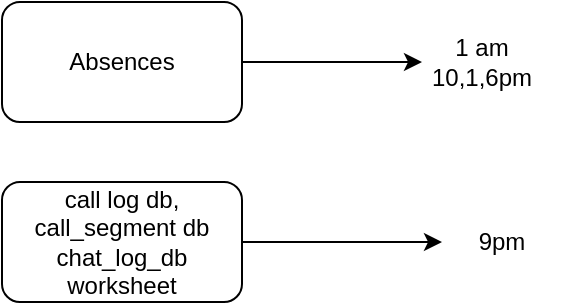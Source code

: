 <mxfile version="21.0.6" type="github">
  <diagram name="Page-1" id="G8UHk-BXakolLkXAZOUy">
    <mxGraphModel dx="956" dy="589" grid="1" gridSize="10" guides="1" tooltips="1" connect="1" arrows="1" fold="1" page="1" pageScale="1" pageWidth="850" pageHeight="1100" math="0" shadow="0">
      <root>
        <mxCell id="0" />
        <mxCell id="1" parent="0" />
        <mxCell id="Uq6to1hUbjJZjJbRwPlg-3" style="edgeStyle=orthogonalEdgeStyle;rounded=0;orthogonalLoop=1;jettySize=auto;html=1;" parent="1" source="Uq6to1hUbjJZjJbRwPlg-1" target="Uq6to1hUbjJZjJbRwPlg-2" edge="1">
          <mxGeometry relative="1" as="geometry" />
        </mxCell>
        <mxCell id="Uq6to1hUbjJZjJbRwPlg-1" value="Absences" style="rounded=1;whiteSpace=wrap;html=1;" parent="1" vertex="1">
          <mxGeometry x="90" y="90" width="120" height="60" as="geometry" />
        </mxCell>
        <mxCell id="Uq6to1hUbjJZjJbRwPlg-2" value="1 am&lt;br&gt;10,1,6pm" style="text;html=1;strokeColor=none;fillColor=none;align=center;verticalAlign=middle;whiteSpace=wrap;rounded=0;" parent="1" vertex="1">
          <mxGeometry x="300" y="105" width="60" height="30" as="geometry" />
        </mxCell>
        <mxCell id="Uq6to1hUbjJZjJbRwPlg-4" style="edgeStyle=orthogonalEdgeStyle;rounded=0;orthogonalLoop=1;jettySize=auto;html=1;" parent="1" source="Uq6to1hUbjJZjJbRwPlg-5" target="Uq6to1hUbjJZjJbRwPlg-6" edge="1">
          <mxGeometry relative="1" as="geometry" />
        </mxCell>
        <mxCell id="Uq6to1hUbjJZjJbRwPlg-5" value="call log db, call_segment db&lt;br&gt;chat_log_db&lt;br&gt;worksheet" style="rounded=1;whiteSpace=wrap;html=1;" parent="1" vertex="1">
          <mxGeometry x="90" y="180" width="120" height="60" as="geometry" />
        </mxCell>
        <mxCell id="Uq6to1hUbjJZjJbRwPlg-6" value="9pm" style="text;html=1;strokeColor=none;fillColor=none;align=center;verticalAlign=middle;whiteSpace=wrap;rounded=0;" parent="1" vertex="1">
          <mxGeometry x="310" y="195" width="60" height="30" as="geometry" />
        </mxCell>
      </root>
    </mxGraphModel>
  </diagram>
</mxfile>
